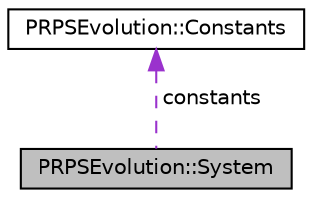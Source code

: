 digraph "PRPSEvolution::System"
{
  edge [fontname="Helvetica",fontsize="10",labelfontname="Helvetica",labelfontsize="10"];
  node [fontname="Helvetica",fontsize="10",shape=record];
  Node1 [label="PRPSEvolution::System",height=0.2,width=0.4,color="black", fillcolor="grey75", style="filled" fontcolor="black"];
  Node2 -> Node1 [dir="back",color="darkorchid3",fontsize="10",style="dashed",label=" constants" ,fontname="Helvetica"];
  Node2 [label="PRPSEvolution::Constants",height=0.2,width=0.4,color="black", fillcolor="white", style="filled",URL="$struct_p_r_p_s_evolution_1_1_constants.html"];
}
